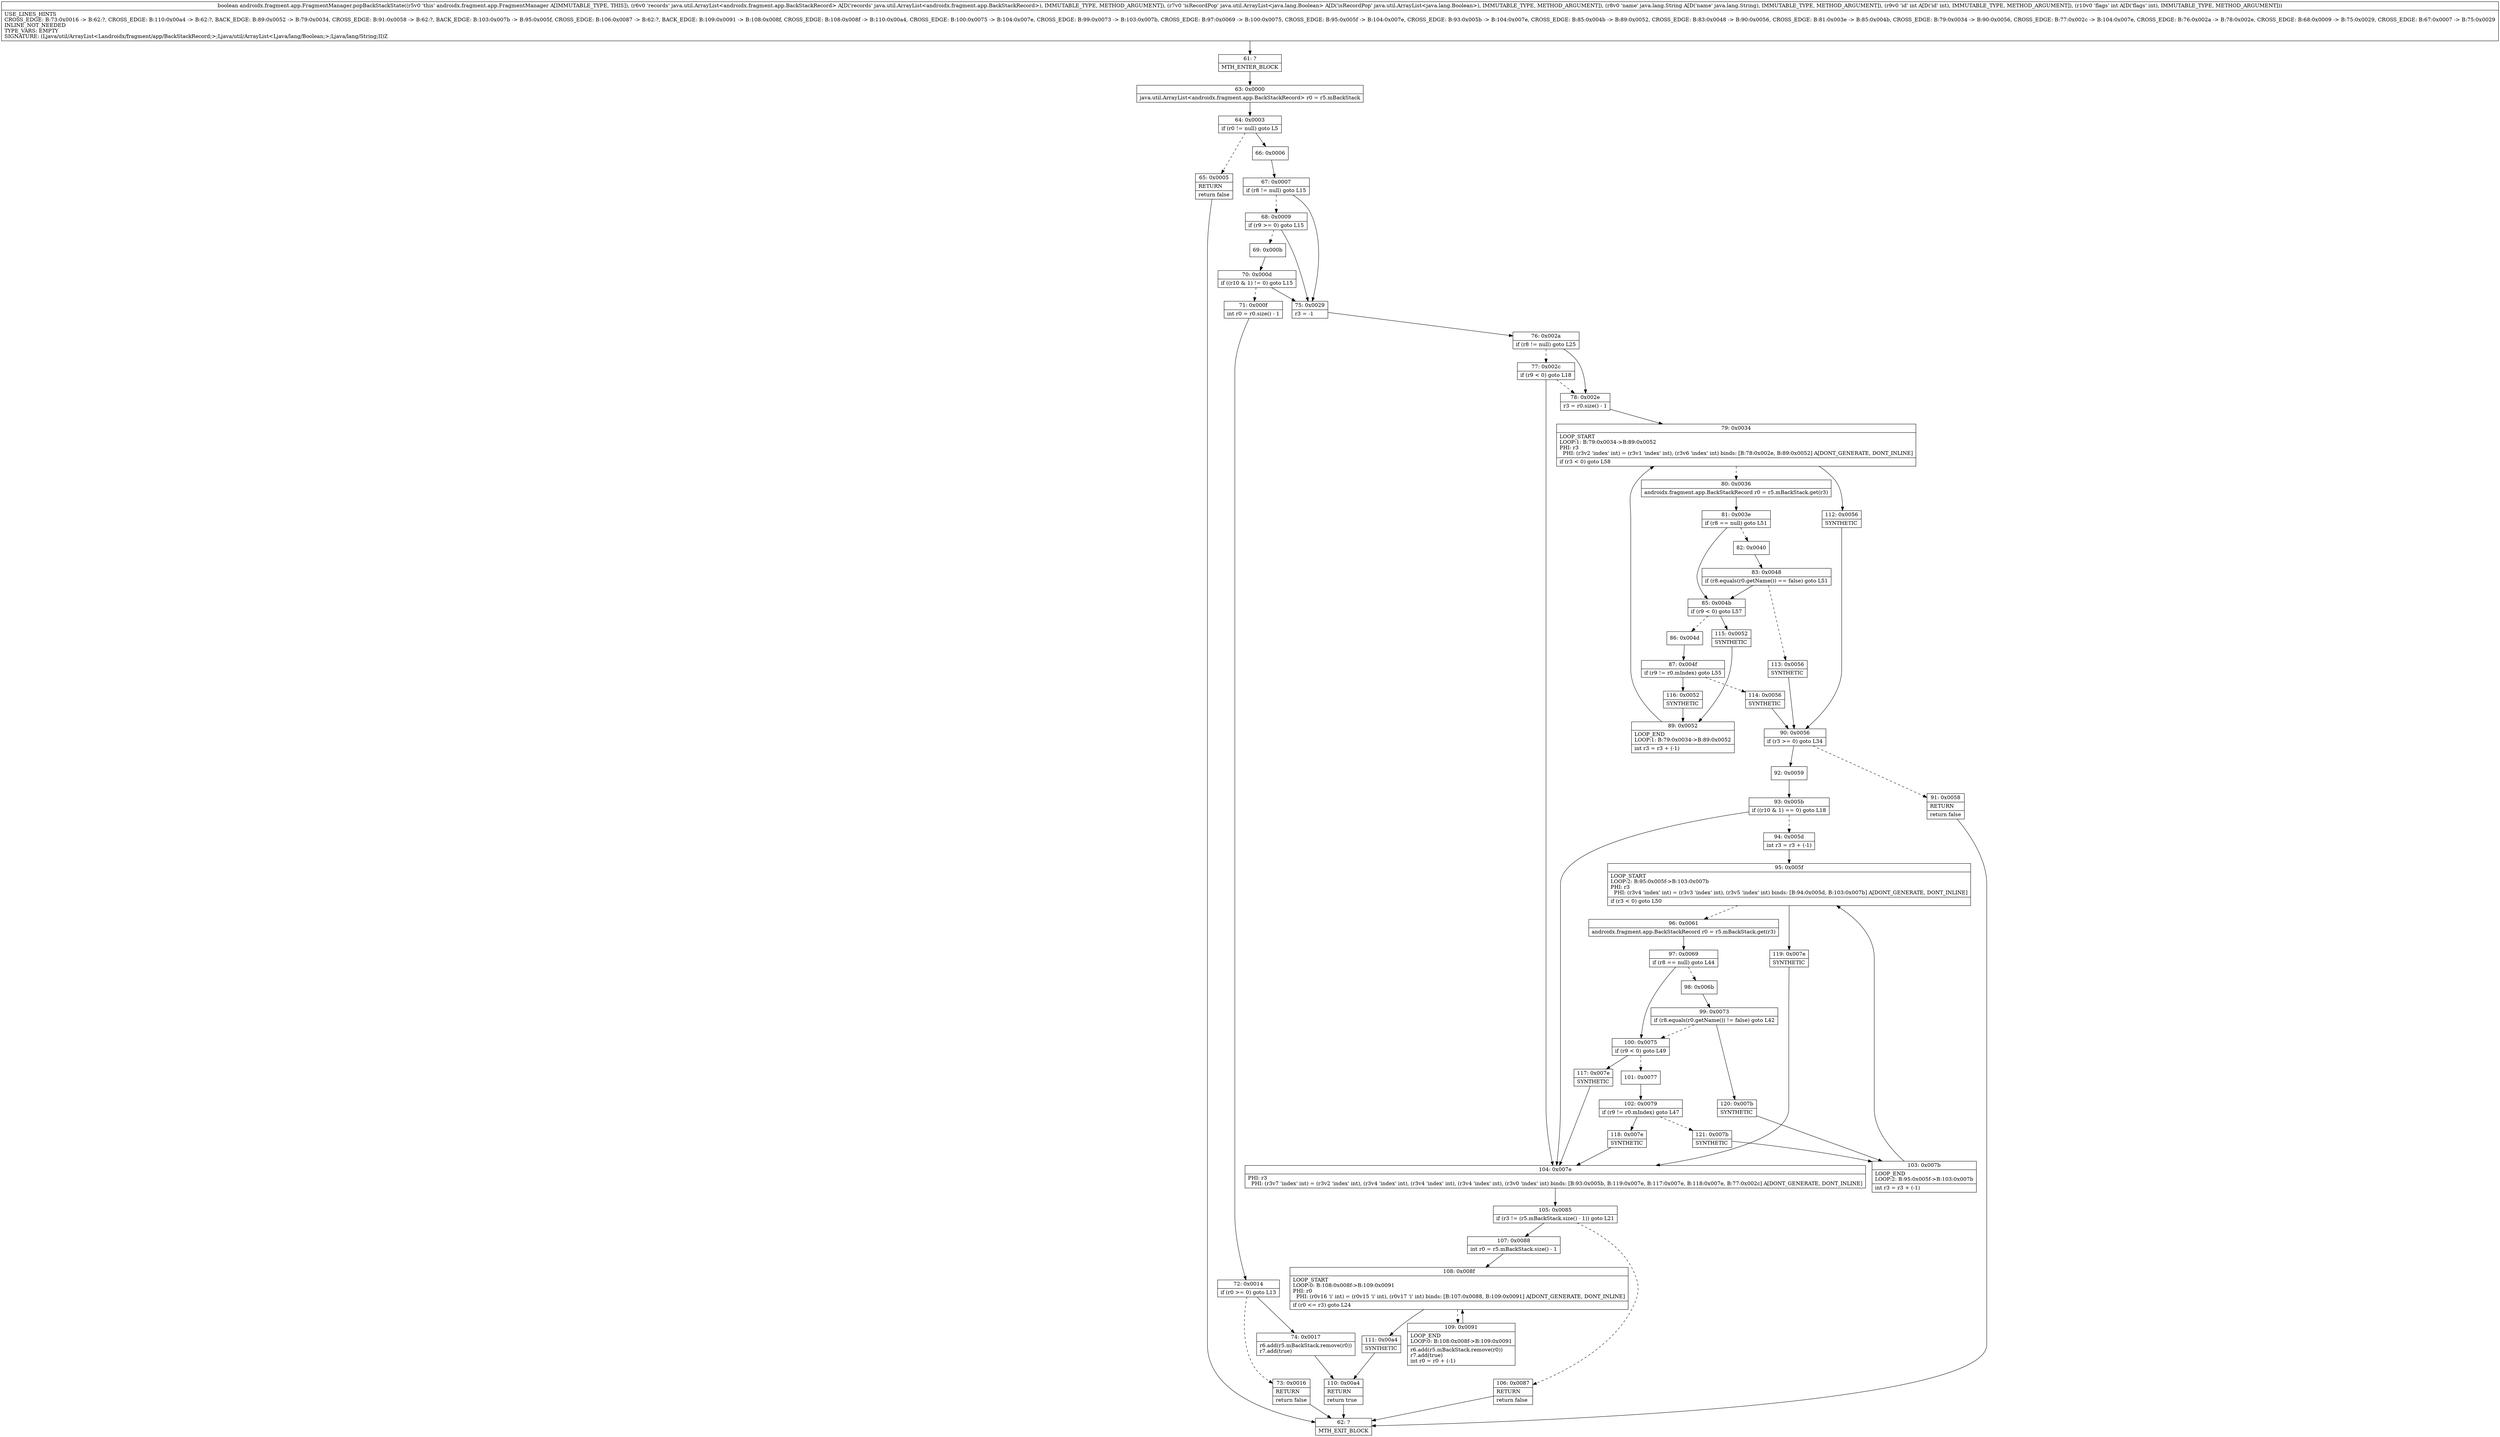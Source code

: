 digraph "CFG forandroidx.fragment.app.FragmentManager.popBackStackState(Ljava\/util\/ArrayList;Ljava\/util\/ArrayList;Ljava\/lang\/String;II)Z" {
Node_61 [shape=record,label="{61\:\ ?|MTH_ENTER_BLOCK\l}"];
Node_63 [shape=record,label="{63\:\ 0x0000|java.util.ArrayList\<androidx.fragment.app.BackStackRecord\> r0 = r5.mBackStack\l}"];
Node_64 [shape=record,label="{64\:\ 0x0003|if (r0 != null) goto L5\l}"];
Node_65 [shape=record,label="{65\:\ 0x0005|RETURN\l|return false\l}"];
Node_62 [shape=record,label="{62\:\ ?|MTH_EXIT_BLOCK\l}"];
Node_66 [shape=record,label="{66\:\ 0x0006}"];
Node_67 [shape=record,label="{67\:\ 0x0007|if (r8 != null) goto L15\l}"];
Node_68 [shape=record,label="{68\:\ 0x0009|if (r9 \>= 0) goto L15\l}"];
Node_69 [shape=record,label="{69\:\ 0x000b}"];
Node_70 [shape=record,label="{70\:\ 0x000d|if ((r10 & 1) != 0) goto L15\l}"];
Node_71 [shape=record,label="{71\:\ 0x000f|int r0 = r0.size() \- 1\l}"];
Node_72 [shape=record,label="{72\:\ 0x0014|if (r0 \>= 0) goto L13\l}"];
Node_73 [shape=record,label="{73\:\ 0x0016|RETURN\l|return false\l}"];
Node_74 [shape=record,label="{74\:\ 0x0017|r6.add(r5.mBackStack.remove(r0))\lr7.add(true)\l}"];
Node_110 [shape=record,label="{110\:\ 0x00a4|RETURN\l|return true\l}"];
Node_75 [shape=record,label="{75\:\ 0x0029|r3 = \-1\l}"];
Node_76 [shape=record,label="{76\:\ 0x002a|if (r8 != null) goto L25\l}"];
Node_77 [shape=record,label="{77\:\ 0x002c|if (r9 \< 0) goto L18\l}"];
Node_104 [shape=record,label="{104\:\ 0x007e|PHI: r3 \l  PHI: (r3v7 'index' int) = (r3v2 'index' int), (r3v4 'index' int), (r3v4 'index' int), (r3v4 'index' int), (r3v0 'index' int) binds: [B:93:0x005b, B:119:0x007e, B:117:0x007e, B:118:0x007e, B:77:0x002c] A[DONT_GENERATE, DONT_INLINE]\l}"];
Node_105 [shape=record,label="{105\:\ 0x0085|if (r3 != (r5.mBackStack.size() \- 1)) goto L21\l}"];
Node_106 [shape=record,label="{106\:\ 0x0087|RETURN\l|return false\l}"];
Node_107 [shape=record,label="{107\:\ 0x0088|int r0 = r5.mBackStack.size() \- 1\l}"];
Node_108 [shape=record,label="{108\:\ 0x008f|LOOP_START\lLOOP:0: B:108:0x008f\-\>B:109:0x0091\lPHI: r0 \l  PHI: (r0v16 'i' int) = (r0v15 'i' int), (r0v17 'i' int) binds: [B:107:0x0088, B:109:0x0091] A[DONT_GENERATE, DONT_INLINE]\l|if (r0 \<= r3) goto L24\l}"];
Node_109 [shape=record,label="{109\:\ 0x0091|LOOP_END\lLOOP:0: B:108:0x008f\-\>B:109:0x0091\l|r6.add(r5.mBackStack.remove(r0))\lr7.add(true)\lint r0 = r0 + (\-1)\l}"];
Node_111 [shape=record,label="{111\:\ 0x00a4|SYNTHETIC\l}"];
Node_78 [shape=record,label="{78\:\ 0x002e|r3 = r0.size() \- 1\l}"];
Node_79 [shape=record,label="{79\:\ 0x0034|LOOP_START\lLOOP:1: B:79:0x0034\-\>B:89:0x0052\lPHI: r3 \l  PHI: (r3v2 'index' int) = (r3v1 'index' int), (r3v6 'index' int) binds: [B:78:0x002e, B:89:0x0052] A[DONT_GENERATE, DONT_INLINE]\l|if (r3 \< 0) goto L58\l}"];
Node_80 [shape=record,label="{80\:\ 0x0036|androidx.fragment.app.BackStackRecord r0 = r5.mBackStack.get(r3)\l}"];
Node_81 [shape=record,label="{81\:\ 0x003e|if (r8 == null) goto L51\l}"];
Node_82 [shape=record,label="{82\:\ 0x0040}"];
Node_83 [shape=record,label="{83\:\ 0x0048|if (r8.equals(r0.getName()) == false) goto L51\l}"];
Node_113 [shape=record,label="{113\:\ 0x0056|SYNTHETIC\l}"];
Node_90 [shape=record,label="{90\:\ 0x0056|if (r3 \>= 0) goto L34\l}"];
Node_91 [shape=record,label="{91\:\ 0x0058|RETURN\l|return false\l}"];
Node_92 [shape=record,label="{92\:\ 0x0059}"];
Node_93 [shape=record,label="{93\:\ 0x005b|if ((r10 & 1) == 0) goto L18\l}"];
Node_94 [shape=record,label="{94\:\ 0x005d|int r3 = r3 + (\-1)\l}"];
Node_95 [shape=record,label="{95\:\ 0x005f|LOOP_START\lLOOP:2: B:95:0x005f\-\>B:103:0x007b\lPHI: r3 \l  PHI: (r3v4 'index' int) = (r3v3 'index' int), (r3v5 'index' int) binds: [B:94:0x005d, B:103:0x007b] A[DONT_GENERATE, DONT_INLINE]\l|if (r3 \< 0) goto L50\l}"];
Node_96 [shape=record,label="{96\:\ 0x0061|androidx.fragment.app.BackStackRecord r0 = r5.mBackStack.get(r3)\l}"];
Node_97 [shape=record,label="{97\:\ 0x0069|if (r8 == null) goto L44\l}"];
Node_98 [shape=record,label="{98\:\ 0x006b}"];
Node_99 [shape=record,label="{99\:\ 0x0073|if (r8.equals(r0.getName()) != false) goto L42\l}"];
Node_120 [shape=record,label="{120\:\ 0x007b|SYNTHETIC\l}"];
Node_103 [shape=record,label="{103\:\ 0x007b|LOOP_END\lLOOP:2: B:95:0x005f\-\>B:103:0x007b\l|int r3 = r3 + (\-1)\l}"];
Node_100 [shape=record,label="{100\:\ 0x0075|if (r9 \< 0) goto L49\l}"];
Node_101 [shape=record,label="{101\:\ 0x0077}"];
Node_102 [shape=record,label="{102\:\ 0x0079|if (r9 != r0.mIndex) goto L47\l}"];
Node_118 [shape=record,label="{118\:\ 0x007e|SYNTHETIC\l}"];
Node_121 [shape=record,label="{121\:\ 0x007b|SYNTHETIC\l}"];
Node_117 [shape=record,label="{117\:\ 0x007e|SYNTHETIC\l}"];
Node_119 [shape=record,label="{119\:\ 0x007e|SYNTHETIC\l}"];
Node_85 [shape=record,label="{85\:\ 0x004b|if (r9 \< 0) goto L57\l}"];
Node_86 [shape=record,label="{86\:\ 0x004d}"];
Node_87 [shape=record,label="{87\:\ 0x004f|if (r9 != r0.mIndex) goto L55\l}"];
Node_114 [shape=record,label="{114\:\ 0x0056|SYNTHETIC\l}"];
Node_116 [shape=record,label="{116\:\ 0x0052|SYNTHETIC\l}"];
Node_89 [shape=record,label="{89\:\ 0x0052|LOOP_END\lLOOP:1: B:79:0x0034\-\>B:89:0x0052\l|int r3 = r3 + (\-1)\l}"];
Node_115 [shape=record,label="{115\:\ 0x0052|SYNTHETIC\l}"];
Node_112 [shape=record,label="{112\:\ 0x0056|SYNTHETIC\l}"];
MethodNode[shape=record,label="{boolean androidx.fragment.app.FragmentManager.popBackStackState((r5v0 'this' androidx.fragment.app.FragmentManager A[IMMUTABLE_TYPE, THIS]), (r6v0 'records' java.util.ArrayList\<androidx.fragment.app.BackStackRecord\> A[D('records' java.util.ArrayList\<androidx.fragment.app.BackStackRecord\>), IMMUTABLE_TYPE, METHOD_ARGUMENT]), (r7v0 'isRecordPop' java.util.ArrayList\<java.lang.Boolean\> A[D('isRecordPop' java.util.ArrayList\<java.lang.Boolean\>), IMMUTABLE_TYPE, METHOD_ARGUMENT]), (r8v0 'name' java.lang.String A[D('name' java.lang.String), IMMUTABLE_TYPE, METHOD_ARGUMENT]), (r9v0 'id' int A[D('id' int), IMMUTABLE_TYPE, METHOD_ARGUMENT]), (r10v0 'flags' int A[D('flags' int), IMMUTABLE_TYPE, METHOD_ARGUMENT]))  | USE_LINES_HINTS\lCROSS_EDGE: B:73:0x0016 \-\> B:62:?, CROSS_EDGE: B:110:0x00a4 \-\> B:62:?, BACK_EDGE: B:89:0x0052 \-\> B:79:0x0034, CROSS_EDGE: B:91:0x0058 \-\> B:62:?, BACK_EDGE: B:103:0x007b \-\> B:95:0x005f, CROSS_EDGE: B:106:0x0087 \-\> B:62:?, BACK_EDGE: B:109:0x0091 \-\> B:108:0x008f, CROSS_EDGE: B:108:0x008f \-\> B:110:0x00a4, CROSS_EDGE: B:100:0x0075 \-\> B:104:0x007e, CROSS_EDGE: B:99:0x0073 \-\> B:103:0x007b, CROSS_EDGE: B:97:0x0069 \-\> B:100:0x0075, CROSS_EDGE: B:95:0x005f \-\> B:104:0x007e, CROSS_EDGE: B:93:0x005b \-\> B:104:0x007e, CROSS_EDGE: B:85:0x004b \-\> B:89:0x0052, CROSS_EDGE: B:83:0x0048 \-\> B:90:0x0056, CROSS_EDGE: B:81:0x003e \-\> B:85:0x004b, CROSS_EDGE: B:79:0x0034 \-\> B:90:0x0056, CROSS_EDGE: B:77:0x002c \-\> B:104:0x007e, CROSS_EDGE: B:76:0x002a \-\> B:78:0x002e, CROSS_EDGE: B:68:0x0009 \-\> B:75:0x0029, CROSS_EDGE: B:67:0x0007 \-\> B:75:0x0029\lINLINE_NOT_NEEDED\lTYPE_VARS: EMPTY\lSIGNATURE: (Ljava\/util\/ArrayList\<Landroidx\/fragment\/app\/BackStackRecord;\>;Ljava\/util\/ArrayList\<Ljava\/lang\/Boolean;\>;Ljava\/lang\/String;II)Z\l}"];
MethodNode -> Node_61;Node_61 -> Node_63;
Node_63 -> Node_64;
Node_64 -> Node_65[style=dashed];
Node_64 -> Node_66;
Node_65 -> Node_62;
Node_66 -> Node_67;
Node_67 -> Node_68[style=dashed];
Node_67 -> Node_75;
Node_68 -> Node_69[style=dashed];
Node_68 -> Node_75;
Node_69 -> Node_70;
Node_70 -> Node_71[style=dashed];
Node_70 -> Node_75;
Node_71 -> Node_72;
Node_72 -> Node_73[style=dashed];
Node_72 -> Node_74;
Node_73 -> Node_62;
Node_74 -> Node_110;
Node_110 -> Node_62;
Node_75 -> Node_76;
Node_76 -> Node_77[style=dashed];
Node_76 -> Node_78;
Node_77 -> Node_78[style=dashed];
Node_77 -> Node_104;
Node_104 -> Node_105;
Node_105 -> Node_106[style=dashed];
Node_105 -> Node_107;
Node_106 -> Node_62;
Node_107 -> Node_108;
Node_108 -> Node_109[style=dashed];
Node_108 -> Node_111;
Node_109 -> Node_108;
Node_111 -> Node_110;
Node_78 -> Node_79;
Node_79 -> Node_80[style=dashed];
Node_79 -> Node_112;
Node_80 -> Node_81;
Node_81 -> Node_82[style=dashed];
Node_81 -> Node_85;
Node_82 -> Node_83;
Node_83 -> Node_85;
Node_83 -> Node_113[style=dashed];
Node_113 -> Node_90;
Node_90 -> Node_91[style=dashed];
Node_90 -> Node_92;
Node_91 -> Node_62;
Node_92 -> Node_93;
Node_93 -> Node_94[style=dashed];
Node_93 -> Node_104;
Node_94 -> Node_95;
Node_95 -> Node_96[style=dashed];
Node_95 -> Node_119;
Node_96 -> Node_97;
Node_97 -> Node_98[style=dashed];
Node_97 -> Node_100;
Node_98 -> Node_99;
Node_99 -> Node_100[style=dashed];
Node_99 -> Node_120;
Node_120 -> Node_103;
Node_103 -> Node_95;
Node_100 -> Node_101[style=dashed];
Node_100 -> Node_117;
Node_101 -> Node_102;
Node_102 -> Node_118;
Node_102 -> Node_121[style=dashed];
Node_118 -> Node_104;
Node_121 -> Node_103;
Node_117 -> Node_104;
Node_119 -> Node_104;
Node_85 -> Node_86[style=dashed];
Node_85 -> Node_115;
Node_86 -> Node_87;
Node_87 -> Node_114[style=dashed];
Node_87 -> Node_116;
Node_114 -> Node_90;
Node_116 -> Node_89;
Node_89 -> Node_79;
Node_115 -> Node_89;
Node_112 -> Node_90;
}

